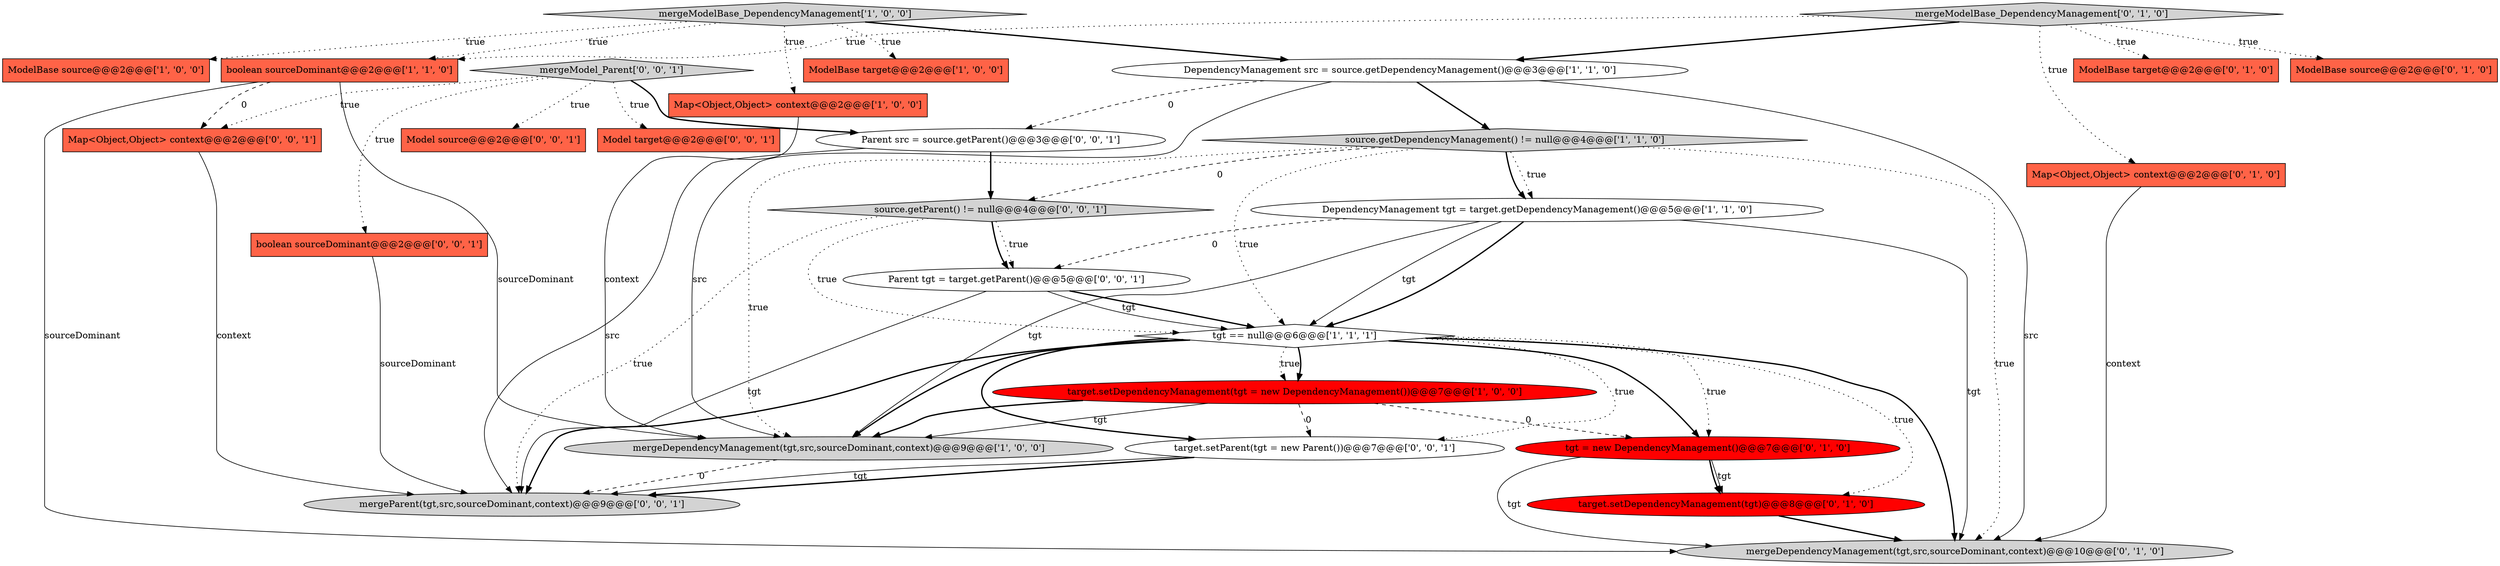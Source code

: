 digraph {
24 [style = filled, label = "Model source@@@2@@@['0', '0', '1']", fillcolor = tomato, shape = box image = "AAA0AAABBB3BBB"];
21 [style = filled, label = "Parent tgt = target.getParent()@@@5@@@['0', '0', '1']", fillcolor = white, shape = ellipse image = "AAA0AAABBB3BBB"];
8 [style = filled, label = "Map<Object,Object> context@@@2@@@['1', '0', '0']", fillcolor = tomato, shape = box image = "AAA0AAABBB1BBB"];
12 [style = filled, label = "ModelBase target@@@2@@@['0', '1', '0']", fillcolor = tomato, shape = box image = "AAA0AAABBB2BBB"];
2 [style = filled, label = "mergeDependencyManagement(tgt,src,sourceDominant,context)@@@9@@@['1', '0', '0']", fillcolor = lightgray, shape = ellipse image = "AAA0AAABBB1BBB"];
17 [style = filled, label = "target.setDependencyManagement(tgt)@@@8@@@['0', '1', '0']", fillcolor = red, shape = ellipse image = "AAA1AAABBB2BBB"];
9 [style = filled, label = "boolean sourceDominant@@@2@@@['1', '1', '0']", fillcolor = tomato, shape = box image = "AAA0AAABBB1BBB"];
11 [style = filled, label = "ModelBase source@@@2@@@['0', '1', '0']", fillcolor = tomato, shape = box image = "AAA0AAABBB2BBB"];
10 [style = filled, label = "mergeModelBase_DependencyManagement['1', '0', '0']", fillcolor = lightgray, shape = diamond image = "AAA0AAABBB1BBB"];
15 [style = filled, label = "mergeModelBase_DependencyManagement['0', '1', '0']", fillcolor = lightgray, shape = diamond image = "AAA0AAABBB2BBB"];
13 [style = filled, label = "tgt = new DependencyManagement()@@@7@@@['0', '1', '0']", fillcolor = red, shape = ellipse image = "AAA1AAABBB2BBB"];
26 [style = filled, label = "Map<Object,Object> context@@@2@@@['0', '0', '1']", fillcolor = tomato, shape = box image = "AAA0AAABBB3BBB"];
23 [style = filled, label = "Parent src = source.getParent()@@@3@@@['0', '0', '1']", fillcolor = white, shape = ellipse image = "AAA0AAABBB3BBB"];
14 [style = filled, label = "mergeDependencyManagement(tgt,src,sourceDominant,context)@@@10@@@['0', '1', '0']", fillcolor = lightgray, shape = ellipse image = "AAA0AAABBB2BBB"];
25 [style = filled, label = "source.getParent() != null@@@4@@@['0', '0', '1']", fillcolor = lightgray, shape = diamond image = "AAA0AAABBB3BBB"];
16 [style = filled, label = "Map<Object,Object> context@@@2@@@['0', '1', '0']", fillcolor = tomato, shape = box image = "AAA0AAABBB2BBB"];
4 [style = filled, label = "DependencyManagement tgt = target.getDependencyManagement()@@@5@@@['1', '1', '0']", fillcolor = white, shape = ellipse image = "AAA0AAABBB1BBB"];
0 [style = filled, label = "target.setDependencyManagement(tgt = new DependencyManagement())@@@7@@@['1', '0', '0']", fillcolor = red, shape = ellipse image = "AAA1AAABBB1BBB"];
27 [style = filled, label = "mergeParent(tgt,src,sourceDominant,context)@@@9@@@['0', '0', '1']", fillcolor = lightgray, shape = ellipse image = "AAA0AAABBB3BBB"];
7 [style = filled, label = "ModelBase source@@@2@@@['1', '0', '0']", fillcolor = tomato, shape = box image = "AAA0AAABBB1BBB"];
5 [style = filled, label = "tgt == null@@@6@@@['1', '1', '1']", fillcolor = white, shape = diamond image = "AAA0AAABBB1BBB"];
19 [style = filled, label = "target.setParent(tgt = new Parent())@@@7@@@['0', '0', '1']", fillcolor = white, shape = ellipse image = "AAA0AAABBB3BBB"];
1 [style = filled, label = "DependencyManagement src = source.getDependencyManagement()@@@3@@@['1', '1', '0']", fillcolor = white, shape = ellipse image = "AAA0AAABBB1BBB"];
18 [style = filled, label = "boolean sourceDominant@@@2@@@['0', '0', '1']", fillcolor = tomato, shape = box image = "AAA0AAABBB3BBB"];
22 [style = filled, label = "Model target@@@2@@@['0', '0', '1']", fillcolor = tomato, shape = box image = "AAA0AAABBB3BBB"];
6 [style = filled, label = "ModelBase target@@@2@@@['1', '0', '0']", fillcolor = tomato, shape = box image = "AAA0AAABBB1BBB"];
20 [style = filled, label = "mergeModel_Parent['0', '0', '1']", fillcolor = lightgray, shape = diamond image = "AAA0AAABBB3BBB"];
3 [style = filled, label = "source.getDependencyManagement() != null@@@4@@@['1', '1', '0']", fillcolor = lightgray, shape = diamond image = "AAA0AAABBB1BBB"];
5->17 [style = dotted, label="true"];
8->2 [style = solid, label="context"];
4->2 [style = solid, label="tgt"];
10->8 [style = dotted, label="true"];
4->5 [style = solid, label="tgt"];
23->25 [style = bold, label=""];
10->6 [style = dotted, label="true"];
25->21 [style = dotted, label="true"];
20->24 [style = dotted, label="true"];
1->2 [style = solid, label="src"];
0->19 [style = dashed, label="0"];
5->19 [style = dotted, label="true"];
20->26 [style = dotted, label="true"];
0->2 [style = bold, label=""];
1->3 [style = bold, label=""];
2->27 [style = dashed, label="0"];
3->4 [style = dotted, label="true"];
1->14 [style = solid, label="src"];
5->0 [style = dotted, label="true"];
4->14 [style = solid, label="tgt"];
5->14 [style = bold, label=""];
15->16 [style = dotted, label="true"];
16->14 [style = solid, label="context"];
10->9 [style = dotted, label="true"];
18->27 [style = solid, label="sourceDominant"];
26->27 [style = solid, label="context"];
3->4 [style = bold, label=""];
4->21 [style = dashed, label="0"];
21->27 [style = solid, label="tgt"];
23->27 [style = solid, label="src"];
3->14 [style = dotted, label="true"];
15->9 [style = dotted, label="true"];
13->14 [style = solid, label="tgt"];
5->19 [style = bold, label=""];
21->5 [style = bold, label=""];
25->5 [style = dotted, label="true"];
13->17 [style = bold, label=""];
5->2 [style = bold, label=""];
5->13 [style = dotted, label="true"];
3->5 [style = dotted, label="true"];
0->2 [style = solid, label="tgt"];
20->23 [style = bold, label=""];
5->0 [style = bold, label=""];
9->14 [style = solid, label="sourceDominant"];
21->5 [style = solid, label="tgt"];
17->14 [style = bold, label=""];
5->13 [style = bold, label=""];
19->27 [style = bold, label=""];
9->2 [style = solid, label="sourceDominant"];
0->13 [style = dashed, label="0"];
9->26 [style = dashed, label="0"];
19->27 [style = solid, label="tgt"];
15->11 [style = dotted, label="true"];
20->18 [style = dotted, label="true"];
15->12 [style = dotted, label="true"];
20->22 [style = dotted, label="true"];
5->27 [style = bold, label=""];
25->27 [style = dotted, label="true"];
10->1 [style = bold, label=""];
1->23 [style = dashed, label="0"];
4->5 [style = bold, label=""];
13->17 [style = solid, label="tgt"];
10->7 [style = dotted, label="true"];
25->21 [style = bold, label=""];
3->2 [style = dotted, label="true"];
15->1 [style = bold, label=""];
3->25 [style = dashed, label="0"];
}
